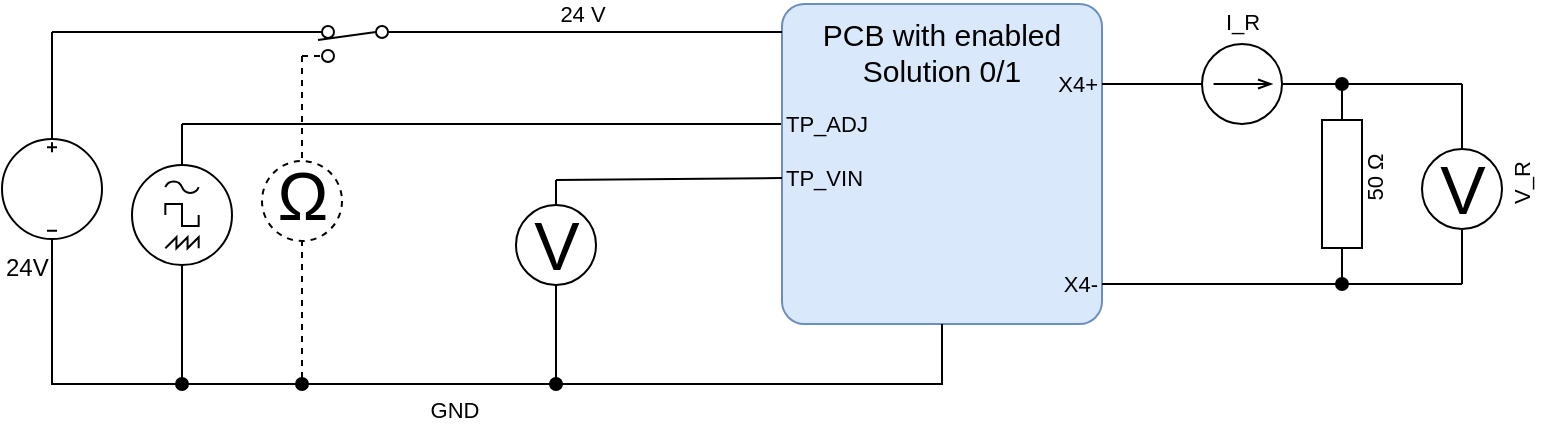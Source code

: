 <mxfile version="12.2.2" type="device" pages="1"><diagram name="Page-1" id="16e2658f-23c8-b752-8be9-c03fbebb8bbe"><mxGraphModel dx="932" dy="470" grid="1" gridSize="10" guides="1" tooltips="1" connect="1" arrows="1" fold="1" page="1" pageScale="1" pageWidth="1169" pageHeight="827" background="#ffffff" math="0" shadow="0"><root><mxCell id="0"/><mxCell id="1" parent="0"/><mxCell id="_L8bEVrCYacHtMZkq-FX-6" style="edgeStyle=none;rounded=0;orthogonalLoop=1;jettySize=auto;html=1;exitX=0;exitY=0.375;exitDx=0;exitDy=0;exitPerimeter=0;endArrow=none;endFill=0;" edge="1" parent="1" source="7gJqcA3njVoGaQJ_fb8M-2"><mxGeometry relative="1" as="geometry"><mxPoint x="300" y="270" as="targetPoint"/></mxGeometry></mxCell><mxCell id="7gJqcA3njVoGaQJ_fb8M-2" value="PCB with enabled&lt;br&gt;Solution 0/1" style="rounded=1;whiteSpace=wrap;html=1;fillColor=#dae8fc;fontSize=15;strokeColor=#6c8ebf;verticalAlign=top;arcSize=7;" parent="1" vertex="1"><mxGeometry x="600" y="210" width="160" height="160" as="geometry"/></mxCell><mxCell id="7gJqcA3njVoGaQJ_fb8M-3" value="24V" style="pointerEvents=1;verticalLabelPosition=bottom;shadow=0;dashed=0;align=left;html=1;verticalAlign=top;shape=mxgraph.electrical.signal_sources.dc_source_3;" parent="1" vertex="1"><mxGeometry x="210" y="277.5" width="50" height="50" as="geometry"/></mxCell><mxCell id="7gJqcA3njVoGaQJ_fb8M-4" value="GND" style="endArrow=none;html=1;entryX=0.5;entryY=1;entryDx=0;entryDy=0;entryPerimeter=0;rounded=0;exitX=0.5;exitY=1;exitDx=0;exitDy=0;verticalAlign=top;" parent="1" source="7gJqcA3njVoGaQJ_fb8M-2" target="7gJqcA3njVoGaQJ_fb8M-3" edge="1"><mxGeometry width="50" height="50" relative="1" as="geometry"><mxPoint x="590" y="351" as="sourcePoint"/><mxPoint x="260" y="390" as="targetPoint"/><Array as="points"><mxPoint x="680" y="400"/><mxPoint x="235" y="400"/></Array></mxGeometry></mxCell><mxCell id="7gJqcA3njVoGaQJ_fb8M-11" value="TP_VIN" style="text;html=1;strokeColor=none;fillColor=none;align=left;verticalAlign=middle;whiteSpace=wrap;rounded=0;fontSize=11;" parent="1" vertex="1"><mxGeometry x="600" y="288" width="40" height="17" as="geometry"/></mxCell><mxCell id="7gJqcA3njVoGaQJ_fb8M-14" value="" style="endArrow=none;html=1;fontSize=11;" parent="1" edge="1"><mxGeometry width="50" height="50" relative="1" as="geometry"><mxPoint x="760" y="250" as="sourcePoint"/><mxPoint x="810" y="250" as="targetPoint"/></mxGeometry></mxCell><mxCell id="7gJqcA3njVoGaQJ_fb8M-15" value="" style="pointerEvents=1;verticalLabelPosition=bottom;shadow=0;dashed=0;align=center;html=1;verticalAlign=top;shape=mxgraph.electrical.resistors.resistor_1;fontSize=11;direction=south;" parent="1" vertex="1"><mxGeometry x="870" y="250" width="20" height="100" as="geometry"/></mxCell><mxCell id="7gJqcA3njVoGaQJ_fb8M-16" value="" style="perimeter=ellipsePerimeter;verticalLabelPosition=bottom;shadow=0;dashed=0;align=center;html=1;verticalAlign=top;shape=mxgraph.electrical.instruments.galvanometer;fontSize=11;direction=south;" parent="1" vertex="1"><mxGeometry x="800" y="230" width="60" height="40" as="geometry"/></mxCell><mxCell id="7gJqcA3njVoGaQJ_fb8M-17" value="" style="endArrow=none;html=1;fontSize=11;" parent="1" edge="1"><mxGeometry width="50" height="50" relative="1" as="geometry"><mxPoint x="850" y="250" as="sourcePoint"/><mxPoint x="880" y="250" as="targetPoint"/></mxGeometry></mxCell><mxCell id="7gJqcA3njVoGaQJ_fb8M-19" value="" style="endArrow=none;html=1;fontSize=11;" parent="1" edge="1"><mxGeometry width="50" height="50" relative="1" as="geometry"><mxPoint x="760" y="350" as="sourcePoint"/><mxPoint x="880" y="350" as="targetPoint"/></mxGeometry></mxCell><mxCell id="7gJqcA3njVoGaQJ_fb8M-20" value="V" style="verticalLabelPosition=middle;shadow=0;dashed=0;align=center;html=1;verticalAlign=middle;strokeWidth=1;shape=ellipse;aspect=fixed;fontSize=34;" parent="1" vertex="1"><mxGeometry x="920" y="282.5" width="40" height="40" as="geometry"/></mxCell><mxCell id="7gJqcA3njVoGaQJ_fb8M-21" value="" style="endArrow=none;html=1;fontSize=11;startArrow=oval;startFill=1;" parent="1" edge="1"><mxGeometry width="50" height="50" relative="1" as="geometry"><mxPoint x="880" y="250" as="sourcePoint"/><mxPoint x="940" y="250" as="targetPoint"/></mxGeometry></mxCell><mxCell id="7gJqcA3njVoGaQJ_fb8M-22" value="" style="endArrow=none;html=1;fontSize=11;startArrow=oval;startFill=1;" parent="1" edge="1"><mxGeometry width="50" height="50" relative="1" as="geometry"><mxPoint x="880" y="350" as="sourcePoint"/><mxPoint x="940" y="350" as="targetPoint"/></mxGeometry></mxCell><mxCell id="7gJqcA3njVoGaQJ_fb8M-23" value="" style="endArrow=none;html=1;fontSize=11;startArrow=none;startFill=0;" parent="1" edge="1"><mxGeometry width="50" height="50" relative="1" as="geometry"><mxPoint x="940" y="323" as="sourcePoint"/><mxPoint x="940" y="350" as="targetPoint"/></mxGeometry></mxCell><mxCell id="7gJqcA3njVoGaQJ_fb8M-24" value="" style="endArrow=none;html=1;fontSize=11;startArrow=none;startFill=0;" parent="1" edge="1"><mxGeometry width="50" height="50" relative="1" as="geometry"><mxPoint x="940" y="250" as="sourcePoint"/><mxPoint x="940" y="283" as="targetPoint"/></mxGeometry></mxCell><mxCell id="_L8bEVrCYacHtMZkq-FX-5" style="edgeStyle=none;rounded=0;orthogonalLoop=1;jettySize=auto;html=1;exitX=0.5;exitY=0;exitDx=0;exitDy=0;exitPerimeter=0;endArrow=none;endFill=0;" edge="1" parent="1" source="7gJqcA3njVoGaQJ_fb8M-26"><mxGeometry relative="1" as="geometry"><mxPoint x="300" y="270" as="targetPoint"/></mxGeometry></mxCell><mxCell id="7gJqcA3njVoGaQJ_fb8M-26" value="" style="perimeter=ellipsePerimeter;verticalLabelPosition=bottom;shadow=0;dashed=0;align=center;html=1;verticalAlign=top;shape=mxgraph.electrical.instruments.signal_generator;fontSize=34;" parent="1" vertex="1"><mxGeometry x="275" y="290.5" width="50" height="50" as="geometry"/></mxCell><mxCell id="7gJqcA3njVoGaQJ_fb8M-28" value="" style="endArrow=oval;html=1;fontSize=11;startArrow=none;startFill=0;endFill=1;" parent="1" edge="1"><mxGeometry width="50" height="50" relative="1" as="geometry"><mxPoint x="300" y="340" as="sourcePoint"/><mxPoint x="300" y="400" as="targetPoint"/></mxGeometry></mxCell><mxCell id="7gJqcA3njVoGaQJ_fb8M-31" value="TP_ADJ" style="text;html=1;strokeColor=none;fillColor=none;align=left;verticalAlign=middle;whiteSpace=wrap;rounded=0;fontSize=11;" parent="1" vertex="1"><mxGeometry x="600" y="261.5" width="40" height="17" as="geometry"/></mxCell><mxCell id="7gJqcA3njVoGaQJ_fb8M-32" value="V_R" style="text;html=1;strokeColor=none;fillColor=none;align=left;verticalAlign=middle;whiteSpace=wrap;rounded=0;fontSize=11;direction=east;rotation=270;" parent="1" vertex="1"><mxGeometry x="950" y="283.5" width="40" height="17" as="geometry"/></mxCell><mxCell id="7gJqcA3njVoGaQJ_fb8M-33" value="50&amp;nbsp;&lt;span class=&quot;ILfuVd&quot;&gt;Ω&lt;/span&gt;" style="text;html=1;strokeColor=none;fillColor=none;align=center;verticalAlign=middle;whiteSpace=wrap;rounded=0;fontSize=11;direction=east;rotation=270;" parent="1" vertex="1"><mxGeometry x="871" y="288" width="50" height="17" as="geometry"/></mxCell><mxCell id="7gJqcA3njVoGaQJ_fb8M-34" value="I_R" style="text;html=1;strokeColor=none;fillColor=none;align=left;verticalAlign=middle;whiteSpace=wrap;rounded=0;fontSize=11;direction=east;rotation=0;" parent="1" vertex="1"><mxGeometry x="820" y="210" width="40" height="17" as="geometry"/></mxCell><mxCell id="7gJqcA3njVoGaQJ_fb8M-39" value="V" style="verticalLabelPosition=middle;shadow=0;dashed=0;align=center;html=1;verticalAlign=middle;strokeWidth=1;shape=ellipse;aspect=fixed;fontSize=34;" parent="1" vertex="1"><mxGeometry x="467" y="310.5" width="40" height="40" as="geometry"/></mxCell><mxCell id="7gJqcA3njVoGaQJ_fb8M-40" value="" style="endArrow=none;html=1;fontSize=34;" parent="1" edge="1"><mxGeometry width="50" height="50" relative="1" as="geometry"><mxPoint x="487" y="298" as="sourcePoint"/><mxPoint x="600" y="297" as="targetPoint"/></mxGeometry></mxCell><mxCell id="7gJqcA3njVoGaQJ_fb8M-41" value="" style="endArrow=none;html=1;fontSize=11;startArrow=none;startFill=0;endFill=0;" parent="1" edge="1"><mxGeometry width="50" height="50" relative="1" as="geometry"><mxPoint x="487" y="298" as="sourcePoint"/><mxPoint x="487" y="310" as="targetPoint"/></mxGeometry></mxCell><mxCell id="7gJqcA3njVoGaQJ_fb8M-42" value="" style="endArrow=oval;html=1;fontSize=11;startArrow=none;startFill=0;endFill=1;" parent="1" edge="1"><mxGeometry width="50" height="50" relative="1" as="geometry"><mxPoint x="487" y="350" as="sourcePoint"/><mxPoint x="487" y="400" as="targetPoint"/></mxGeometry></mxCell><mxCell id="7gJqcA3njVoGaQJ_fb8M-48" value="&lt;span class=&quot;ILfuVd&quot;&gt;Ω&lt;/span&gt;" style="verticalLabelPosition=middle;shadow=0;dashed=1;align=center;html=1;verticalAlign=bottom;strokeWidth=1;shape=ellipse;aspect=fixed;fontSize=34;" parent="1" vertex="1"><mxGeometry x="340" y="288.5" width="40" height="40" as="geometry"/></mxCell><mxCell id="7gJqcA3njVoGaQJ_fb8M-50" value="" style="endArrow=oval;html=1;fontSize=11;startArrow=none;startFill=0;endFill=1;dashed=1;" parent="1" edge="1"><mxGeometry width="50" height="50" relative="1" as="geometry"><mxPoint x="360" y="328" as="sourcePoint"/><mxPoint x="360" y="400" as="targetPoint"/></mxGeometry></mxCell><mxCell id="7gJqcA3njVoGaQJ_fb8M-52" value="" style="endArrow=none;html=1;fontSize=11;startArrow=none;startFill=0;endFill=0;" parent="1" edge="1"><mxGeometry width="50" height="50" relative="1" as="geometry"><mxPoint x="235" y="224" as="sourcePoint"/><mxPoint x="235" y="278" as="targetPoint"/></mxGeometry></mxCell><mxCell id="7gJqcA3njVoGaQJ_fb8M-58" value="X4+" style="text;html=1;strokeColor=none;fillColor=none;align=right;verticalAlign=middle;whiteSpace=wrap;rounded=0;fontSize=11;" parent="1" vertex="1"><mxGeometry x="720" y="241.5" width="40" height="17" as="geometry"/></mxCell><mxCell id="7gJqcA3njVoGaQJ_fb8M-59" value="X4-" style="text;html=1;strokeColor=none;fillColor=none;align=right;verticalAlign=middle;whiteSpace=wrap;rounded=0;fontSize=11;" parent="1" vertex="1"><mxGeometry x="720" y="341.5" width="40" height="17" as="geometry"/></mxCell><mxCell id="UG3X-QOy979-1FqGRLXu-1" value="" style="endArrow=none;html=1;fontSize=11;startArrow=none;startFill=0;endFill=0;dashed=1;" parent="1" edge="1"><mxGeometry width="50" height="50" relative="1" as="geometry"><mxPoint x="360" y="236" as="sourcePoint"/><mxPoint x="360" y="289" as="targetPoint"/></mxGeometry></mxCell><mxCell id="UG3X-QOy979-1FqGRLXu-2" value="24 V" style="endArrow=none;html=1;fontSize=11;startArrow=oval;startFill=0;verticalAlign=bottom;" parent="1" edge="1"><mxGeometry width="50" height="50" relative="1" as="geometry"><mxPoint x="400" y="224" as="sourcePoint"/><mxPoint x="600" y="224" as="targetPoint"/></mxGeometry></mxCell><mxCell id="UG3X-QOy979-1FqGRLXu-3" value="" style="endArrow=oval;html=1;fontSize=34;startArrow=none;startFill=0;endFill=0;" parent="1" edge="1"><mxGeometry width="50" height="50" relative="1" as="geometry"><mxPoint x="235" y="224" as="sourcePoint"/><mxPoint x="373" y="224" as="targetPoint"/></mxGeometry></mxCell><mxCell id="UG3X-QOy979-1FqGRLXu-4" value="" style="endArrow=oval;html=1;fontSize=34;startArrow=none;startFill=0;endFill=0;dashed=1;" parent="1" edge="1"><mxGeometry width="50" height="50" relative="1" as="geometry"><mxPoint x="360" y="236" as="sourcePoint"/><mxPoint x="373" y="236" as="targetPoint"/></mxGeometry></mxCell><mxCell id="UG3X-QOy979-1FqGRLXu-5" value="" style="endArrow=none;html=1;fontSize=34;" parent="1" edge="1"><mxGeometry width="50" height="50" relative="1" as="geometry"><mxPoint x="368" y="228" as="sourcePoint"/><mxPoint x="397" y="224" as="targetPoint"/></mxGeometry></mxCell></root></mxGraphModel></diagram></mxfile>